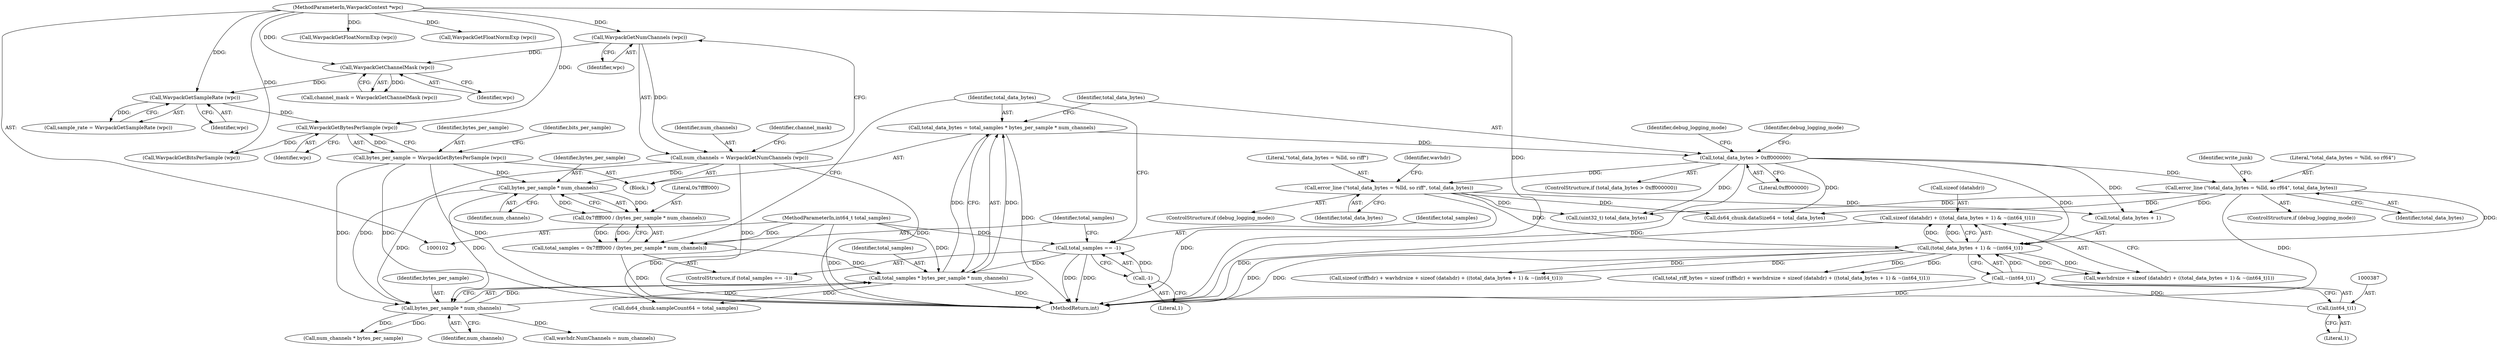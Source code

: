 digraph "0_WavPack_d5bf76b5a88d044a1be1d5656698e3ba737167e5_0@API" {
"1000378" [label="(Call,sizeof (datahdr) + ((total_data_bytes + 1) & ~(int64_t)1))"];
"1000381" [label="(Call,(total_data_bytes + 1) & ~(int64_t)1)"];
"1000208" [label="(Call,error_line (\"total_data_bytes = %lld, so rf64\", total_data_bytes))"];
"1000202" [label="(Call,total_data_bytes > 0xff000000)"];
"1000194" [label="(Call,total_data_bytes = total_samples * bytes_per_sample * num_channels)"];
"1000196" [label="(Call,total_samples * bytes_per_sample * num_channels)"];
"1000187" [label="(Call,total_samples = 0x7ffff000 / (bytes_per_sample * num_channels))"];
"1000189" [label="(Call,0x7ffff000 / (bytes_per_sample * num_channels))"];
"1000191" [label="(Call,bytes_per_sample * num_channels)"];
"1000147" [label="(Call,bytes_per_sample = WavpackGetBytesPerSample (wpc))"];
"1000149" [label="(Call,WavpackGetBytesPerSample (wpc))"];
"1000144" [label="(Call,WavpackGetSampleRate (wpc))"];
"1000139" [label="(Call,WavpackGetChannelMask (wpc))"];
"1000134" [label="(Call,WavpackGetNumChannels (wpc))"];
"1000104" [label="(MethodParameterIn,WavpackContext *wpc)"];
"1000132" [label="(Call,num_channels = WavpackGetNumChannels (wpc))"];
"1000105" [label="(MethodParameterIn,int64_t total_samples)"];
"1000183" [label="(Call,total_samples == -1)"];
"1000185" [label="(Call,-1)"];
"1000198" [label="(Call,bytes_per_sample * num_channels)"];
"1000220" [label="(Call,error_line (\"total_data_bytes = %lld, so riff\", total_data_bytes))"];
"1000385" [label="(Call,~(int64_t)1)"];
"1000386" [label="(Call,(int64_t)1)"];
"1000147" [label="(Call,bytes_per_sample = WavpackGetBytesPerSample (wpc))"];
"1000203" [label="(Identifier,total_data_bytes)"];
"1000378" [label="(Call,sizeof (datahdr) + ((total_data_bytes + 1) & ~(int64_t)1))"];
"1000183" [label="(Call,total_samples == -1)"];
"1000174" [label="(Call,WavpackGetFloatNormExp (wpc))"];
"1000193" [label="(Identifier,num_channels)"];
"1000186" [label="(Literal,1)"];
"1000246" [label="(Call,num_channels * bytes_per_sample)"];
"1000142" [label="(Call,sample_rate = WavpackGetSampleRate (wpc))"];
"1000197" [label="(Identifier,total_samples)"];
"1000218" [label="(ControlStructure,if (debug_logging_mode))"];
"1000190" [label="(Literal,0x7ffff000)"];
"1000191" [label="(Call,bytes_per_sample * num_channels)"];
"1000386" [label="(Call,(int64_t)1)"];
"1000210" [label="(Identifier,total_data_bytes)"];
"1000206" [label="(ControlStructure,if (debug_logging_mode))"];
"1000105" [label="(MethodParameterIn,int64_t total_samples)"];
"1000145" [label="(Identifier,wpc)"];
"1000219" [label="(Identifier,debug_logging_mode)"];
"1000134" [label="(Call,WavpackGetNumChannels (wpc))"];
"1000202" [label="(Call,total_data_bytes > 0xff000000)"];
"1000207" [label="(Identifier,debug_logging_mode)"];
"1000137" [label="(Call,channel_mask = WavpackGetChannelMask (wpc))"];
"1000373" [label="(Call,sizeof (riffhdr) + wavhdrsize + sizeof (datahdr) + ((total_data_bytes + 1) & ~(int64_t)1))"];
"1000149" [label="(Call,WavpackGetBytesPerSample (wpc))"];
"1000494" [label="(Call,ds64_chunk.sampleCount64 = total_samples)"];
"1000382" [label="(Call,total_data_bytes + 1)"];
"1000204" [label="(Literal,0xff000000)"];
"1000192" [label="(Identifier,bytes_per_sample)"];
"1000148" [label="(Identifier,bytes_per_sample)"];
"1000133" [label="(Identifier,num_channels)"];
"1000138" [label="(Identifier,channel_mask)"];
"1000379" [label="(Call,sizeof (datahdr))"];
"1000194" [label="(Call,total_data_bytes = total_samples * bytes_per_sample * num_channels)"];
"1000185" [label="(Call,-1)"];
"1000132" [label="(Call,num_channels = WavpackGetNumChannels (wpc))"];
"1000222" [label="(Identifier,total_data_bytes)"];
"1000198" [label="(Call,bytes_per_sample * num_channels)"];
"1000189" [label="(Call,0x7ffff000 / (bytes_per_sample * num_channels))"];
"1000153" [label="(Identifier,bits_per_sample)"];
"1000201" [label="(ControlStructure,if (total_data_bytes > 0xff000000))"];
"1000160" [label="(Call,WavpackGetFloatNormExp (wpc))"];
"1000184" [label="(Identifier,total_samples)"];
"1000200" [label="(Identifier,num_channels)"];
"1000150" [label="(Identifier,wpc)"];
"1000144" [label="(Call,WavpackGetSampleRate (wpc))"];
"1000135" [label="(Identifier,wpc)"];
"1000221" [label="(Literal,\"total_data_bytes = %lld, so riff\")"];
"1000139" [label="(Call,WavpackGetChannelMask (wpc))"];
"1000199" [label="(Identifier,bytes_per_sample)"];
"1000208" [label="(Call,error_line (\"total_data_bytes = %lld, so rf64\", total_data_bytes))"];
"1000541" [label="(Call,(uint32_t) total_data_bytes)"];
"1000195" [label="(Identifier,total_data_bytes)"];
"1000212" [label="(Identifier,write_junk)"];
"1000230" [label="(Call,wavhdr.NumChannels = num_channels)"];
"1000224" [label="(Identifier,wavhdr)"];
"1000725" [label="(MethodReturn,int)"];
"1000107" [label="(Block,)"];
"1000220" [label="(Call,error_line (\"total_data_bytes = %lld, so riff\", total_data_bytes))"];
"1000388" [label="(Literal,1)"];
"1000104" [label="(MethodParameterIn,WavpackContext *wpc)"];
"1000381" [label="(Call,(total_data_bytes + 1) & ~(int64_t)1)"];
"1000182" [label="(ControlStructure,if (total_samples == -1))"];
"1000188" [label="(Identifier,total_samples)"];
"1000209" [label="(Literal,\"total_data_bytes = %lld, so rf64\")"];
"1000140" [label="(Identifier,wpc)"];
"1000371" [label="(Call,total_riff_bytes = sizeof (riffhdr) + wavhdrsize + sizeof (datahdr) + ((total_data_bytes + 1) & ~(int64_t)1))"];
"1000196" [label="(Call,total_samples * bytes_per_sample * num_channels)"];
"1000154" [label="(Call,WavpackGetBitsPerSample (wpc))"];
"1000187" [label="(Call,total_samples = 0x7ffff000 / (bytes_per_sample * num_channels))"];
"1000376" [label="(Call,wavhdrsize + sizeof (datahdr) + ((total_data_bytes + 1) & ~(int64_t)1))"];
"1000385" [label="(Call,~(int64_t)1)"];
"1000489" [label="(Call,ds64_chunk.dataSize64 = total_data_bytes)"];
"1000378" -> "1000376"  [label="AST: "];
"1000378" -> "1000381"  [label="CFG: "];
"1000379" -> "1000378"  [label="AST: "];
"1000381" -> "1000378"  [label="AST: "];
"1000376" -> "1000378"  [label="CFG: "];
"1000378" -> "1000725"  [label="DDG: "];
"1000381" -> "1000378"  [label="DDG: "];
"1000381" -> "1000378"  [label="DDG: "];
"1000381" -> "1000385"  [label="CFG: "];
"1000382" -> "1000381"  [label="AST: "];
"1000385" -> "1000381"  [label="AST: "];
"1000381" -> "1000725"  [label="DDG: "];
"1000381" -> "1000725"  [label="DDG: "];
"1000381" -> "1000371"  [label="DDG: "];
"1000381" -> "1000371"  [label="DDG: "];
"1000381" -> "1000373"  [label="DDG: "];
"1000381" -> "1000373"  [label="DDG: "];
"1000381" -> "1000376"  [label="DDG: "];
"1000381" -> "1000376"  [label="DDG: "];
"1000208" -> "1000381"  [label="DDG: "];
"1000202" -> "1000381"  [label="DDG: "];
"1000220" -> "1000381"  [label="DDG: "];
"1000385" -> "1000381"  [label="DDG: "];
"1000208" -> "1000206"  [label="AST: "];
"1000208" -> "1000210"  [label="CFG: "];
"1000209" -> "1000208"  [label="AST: "];
"1000210" -> "1000208"  [label="AST: "];
"1000212" -> "1000208"  [label="CFG: "];
"1000208" -> "1000725"  [label="DDG: "];
"1000202" -> "1000208"  [label="DDG: "];
"1000208" -> "1000382"  [label="DDG: "];
"1000208" -> "1000489"  [label="DDG: "];
"1000208" -> "1000541"  [label="DDG: "];
"1000202" -> "1000201"  [label="AST: "];
"1000202" -> "1000204"  [label="CFG: "];
"1000203" -> "1000202"  [label="AST: "];
"1000204" -> "1000202"  [label="AST: "];
"1000207" -> "1000202"  [label="CFG: "];
"1000219" -> "1000202"  [label="CFG: "];
"1000202" -> "1000725"  [label="DDG: "];
"1000194" -> "1000202"  [label="DDG: "];
"1000202" -> "1000220"  [label="DDG: "];
"1000202" -> "1000382"  [label="DDG: "];
"1000202" -> "1000489"  [label="DDG: "];
"1000202" -> "1000541"  [label="DDG: "];
"1000194" -> "1000107"  [label="AST: "];
"1000194" -> "1000196"  [label="CFG: "];
"1000195" -> "1000194"  [label="AST: "];
"1000196" -> "1000194"  [label="AST: "];
"1000203" -> "1000194"  [label="CFG: "];
"1000194" -> "1000725"  [label="DDG: "];
"1000196" -> "1000194"  [label="DDG: "];
"1000196" -> "1000194"  [label="DDG: "];
"1000196" -> "1000198"  [label="CFG: "];
"1000197" -> "1000196"  [label="AST: "];
"1000198" -> "1000196"  [label="AST: "];
"1000196" -> "1000725"  [label="DDG: "];
"1000187" -> "1000196"  [label="DDG: "];
"1000183" -> "1000196"  [label="DDG: "];
"1000105" -> "1000196"  [label="DDG: "];
"1000198" -> "1000196"  [label="DDG: "];
"1000198" -> "1000196"  [label="DDG: "];
"1000196" -> "1000494"  [label="DDG: "];
"1000187" -> "1000182"  [label="AST: "];
"1000187" -> "1000189"  [label="CFG: "];
"1000188" -> "1000187"  [label="AST: "];
"1000189" -> "1000187"  [label="AST: "];
"1000195" -> "1000187"  [label="CFG: "];
"1000187" -> "1000725"  [label="DDG: "];
"1000189" -> "1000187"  [label="DDG: "];
"1000189" -> "1000187"  [label="DDG: "];
"1000105" -> "1000187"  [label="DDG: "];
"1000189" -> "1000191"  [label="CFG: "];
"1000190" -> "1000189"  [label="AST: "];
"1000191" -> "1000189"  [label="AST: "];
"1000191" -> "1000189"  [label="DDG: "];
"1000191" -> "1000189"  [label="DDG: "];
"1000191" -> "1000193"  [label="CFG: "];
"1000192" -> "1000191"  [label="AST: "];
"1000193" -> "1000191"  [label="AST: "];
"1000147" -> "1000191"  [label="DDG: "];
"1000132" -> "1000191"  [label="DDG: "];
"1000191" -> "1000198"  [label="DDG: "];
"1000191" -> "1000198"  [label="DDG: "];
"1000147" -> "1000107"  [label="AST: "];
"1000147" -> "1000149"  [label="CFG: "];
"1000148" -> "1000147"  [label="AST: "];
"1000149" -> "1000147"  [label="AST: "];
"1000153" -> "1000147"  [label="CFG: "];
"1000147" -> "1000725"  [label="DDG: "];
"1000147" -> "1000725"  [label="DDG: "];
"1000149" -> "1000147"  [label="DDG: "];
"1000147" -> "1000198"  [label="DDG: "];
"1000149" -> "1000150"  [label="CFG: "];
"1000150" -> "1000149"  [label="AST: "];
"1000144" -> "1000149"  [label="DDG: "];
"1000104" -> "1000149"  [label="DDG: "];
"1000149" -> "1000154"  [label="DDG: "];
"1000144" -> "1000142"  [label="AST: "];
"1000144" -> "1000145"  [label="CFG: "];
"1000145" -> "1000144"  [label="AST: "];
"1000142" -> "1000144"  [label="CFG: "];
"1000144" -> "1000142"  [label="DDG: "];
"1000139" -> "1000144"  [label="DDG: "];
"1000104" -> "1000144"  [label="DDG: "];
"1000139" -> "1000137"  [label="AST: "];
"1000139" -> "1000140"  [label="CFG: "];
"1000140" -> "1000139"  [label="AST: "];
"1000137" -> "1000139"  [label="CFG: "];
"1000139" -> "1000137"  [label="DDG: "];
"1000134" -> "1000139"  [label="DDG: "];
"1000104" -> "1000139"  [label="DDG: "];
"1000134" -> "1000132"  [label="AST: "];
"1000134" -> "1000135"  [label="CFG: "];
"1000135" -> "1000134"  [label="AST: "];
"1000132" -> "1000134"  [label="CFG: "];
"1000134" -> "1000132"  [label="DDG: "];
"1000104" -> "1000134"  [label="DDG: "];
"1000104" -> "1000102"  [label="AST: "];
"1000104" -> "1000725"  [label="DDG: "];
"1000104" -> "1000154"  [label="DDG: "];
"1000104" -> "1000160"  [label="DDG: "];
"1000104" -> "1000174"  [label="DDG: "];
"1000132" -> "1000107"  [label="AST: "];
"1000133" -> "1000132"  [label="AST: "];
"1000138" -> "1000132"  [label="CFG: "];
"1000132" -> "1000725"  [label="DDG: "];
"1000132" -> "1000725"  [label="DDG: "];
"1000132" -> "1000198"  [label="DDG: "];
"1000105" -> "1000102"  [label="AST: "];
"1000105" -> "1000725"  [label="DDG: "];
"1000105" -> "1000183"  [label="DDG: "];
"1000105" -> "1000494"  [label="DDG: "];
"1000183" -> "1000182"  [label="AST: "];
"1000183" -> "1000185"  [label="CFG: "];
"1000184" -> "1000183"  [label="AST: "];
"1000185" -> "1000183"  [label="AST: "];
"1000188" -> "1000183"  [label="CFG: "];
"1000195" -> "1000183"  [label="CFG: "];
"1000183" -> "1000725"  [label="DDG: "];
"1000183" -> "1000725"  [label="DDG: "];
"1000185" -> "1000183"  [label="DDG: "];
"1000185" -> "1000186"  [label="CFG: "];
"1000186" -> "1000185"  [label="AST: "];
"1000198" -> "1000200"  [label="CFG: "];
"1000199" -> "1000198"  [label="AST: "];
"1000200" -> "1000198"  [label="AST: "];
"1000198" -> "1000230"  [label="DDG: "];
"1000198" -> "1000246"  [label="DDG: "];
"1000198" -> "1000246"  [label="DDG: "];
"1000220" -> "1000218"  [label="AST: "];
"1000220" -> "1000222"  [label="CFG: "];
"1000221" -> "1000220"  [label="AST: "];
"1000222" -> "1000220"  [label="AST: "];
"1000224" -> "1000220"  [label="CFG: "];
"1000220" -> "1000725"  [label="DDG: "];
"1000220" -> "1000382"  [label="DDG: "];
"1000220" -> "1000489"  [label="DDG: "];
"1000220" -> "1000541"  [label="DDG: "];
"1000385" -> "1000386"  [label="CFG: "];
"1000386" -> "1000385"  [label="AST: "];
"1000385" -> "1000725"  [label="DDG: "];
"1000386" -> "1000385"  [label="DDG: "];
"1000386" -> "1000388"  [label="CFG: "];
"1000387" -> "1000386"  [label="AST: "];
"1000388" -> "1000386"  [label="AST: "];
}
